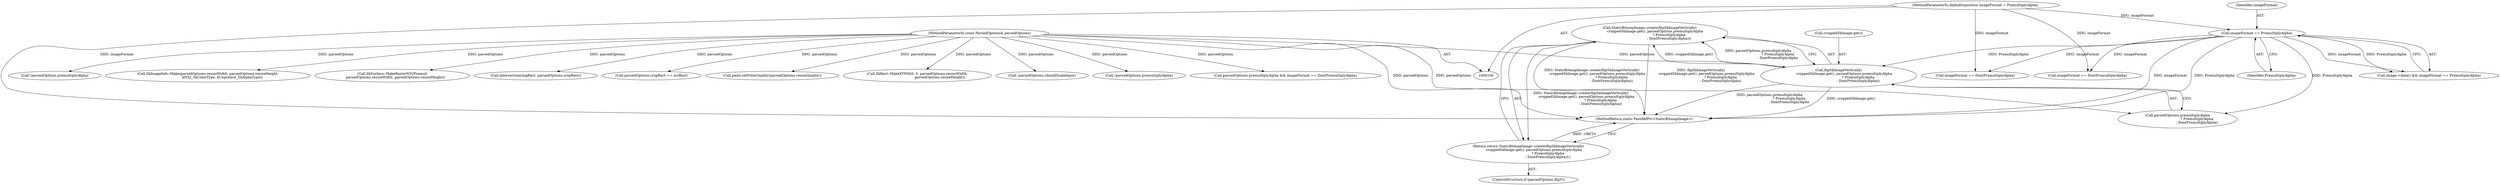 digraph "0_Chrome_d59a4441697f6253e7dc3f7ae5caad6e5fd2c778_1@API" {
"1000234" [label="(Call,StaticBitmapImage::create(flipSkImageVertically(\n          croppedSkImage.get(), parsedOptions.premultiplyAlpha\n                                    ? PremultiplyAlpha\n                                    : DontPremultiplyAlpha)))"];
"1000235" [label="(Call,flipSkImageVertically(\n          croppedSkImage.get(), parsedOptions.premultiplyAlpha\n                                    ? PremultiplyAlpha\n                                    : DontPremultiplyAlpha))"];
"1000102" [label="(MethodParameterIn,const ParsedOptions& parsedOptions)"];
"1000189" [label="(Call,imageFormat == PremultiplyAlpha)"];
"1000103" [label="(MethodParameterIn,AlphaDisposition imageFormat = PremultiplyAlpha)"];
"1000233" [label="(Return,return StaticBitmapImage::create(flipSkImageVertically(\n          croppedSkImage.get(), parsedOptions.premultiplyAlpha\n                                    ? PremultiplyAlpha\n                                    : DontPremultiplyAlpha));)"];
"1000128" [label="(Call,SkImageInfo::Make(parsedOptions.resizeWidth, parsedOptions.resizeHeight,\n                           kN32_SkColorType, kUnpremul_SkAlphaType))"];
"1000373" [label="(Call,imageFormat == DontPremultiplyAlpha)"];
"1000263" [label="(Call,SkSurface::MakeRasterN32Premul(\n      parsedOptions.resizeWidth, parsedOptions.resizeHeight))"];
"1000112" [label="(Call,intersection(imgRect, parsedOptions.cropRect))"];
"1000214" [label="(Call,parsedOptions.cropRect == srcRect)"];
"1000189" [label="(Call,imageFormat == PremultiplyAlpha)"];
"1000233" [label="(Return,return StaticBitmapImage::create(flipSkImageVertically(\n          croppedSkImage.get(), parsedOptions.premultiplyAlpha\n                                    ? PremultiplyAlpha\n                                    : DontPremultiplyAlpha));)"];
"1000235" [label="(Call,flipSkImageVertically(\n          croppedSkImage.get(), parsedOptions.premultiplyAlpha\n                                    ? PremultiplyAlpha\n                                    : DontPremultiplyAlpha))"];
"1000348" [label="(Call,paint.setFilterQuality(parsedOptions.resizeQuality))"];
"1000187" [label="(Call,image->data() && imageFormat == PremultiplyAlpha)"];
"1000338" [label="(Call,SkRect::MakeXYWH(0, 0, parsedOptions.resizeWidth,\n                                          parsedOptions.resizeHeight))"];
"1000191" [label="(Identifier,PremultiplyAlpha)"];
"1000219" [label="(Call,!parsedOptions.shouldScaleInput)"];
"1000102" [label="(MethodParameterIn,const ParsedOptions& parsedOptions)"];
"1000236" [label="(Call,croppedSkImage.get())"];
"1000190" [label="(Identifier,imageFormat)"];
"1000388" [label="(MethodReturn,static PassRefPtr<StaticBitmapImage>)"];
"1000120" [label="(Call,!parsedOptions.premultiplyAlpha)"];
"1000248" [label="(Call,imageFormat == DontPremultiplyAlpha)"];
"1000237" [label="(Call,parsedOptions.premultiplyAlpha\n                                    ? PremultiplyAlpha\n                                    : DontPremultiplyAlpha)"];
"1000244" [label="(Call,parsedOptions.premultiplyAlpha && imageFormat == DontPremultiplyAlpha)"];
"1000234" [label="(Call,StaticBitmapImage::create(flipSkImageVertically(\n          croppedSkImage.get(), parsedOptions.premultiplyAlpha\n                                    ? PremultiplyAlpha\n                                    : DontPremultiplyAlpha)))"];
"1000103" [label="(MethodParameterIn,AlphaDisposition imageFormat = PremultiplyAlpha)"];
"1000229" [label="(ControlStructure,if (parsedOptions.flipY))"];
"1000179" [label="(Call,!parsedOptions.premultiplyAlpha)"];
"1000234" -> "1000233"  [label="AST: "];
"1000234" -> "1000235"  [label="CFG: "];
"1000235" -> "1000234"  [label="AST: "];
"1000233" -> "1000234"  [label="CFG: "];
"1000234" -> "1000388"  [label="DDG: flipSkImageVertically(\n          croppedSkImage.get(), parsedOptions.premultiplyAlpha\n                                    ? PremultiplyAlpha\n                                    : DontPremultiplyAlpha)"];
"1000234" -> "1000388"  [label="DDG: StaticBitmapImage::create(flipSkImageVertically(\n          croppedSkImage.get(), parsedOptions.premultiplyAlpha\n                                    ? PremultiplyAlpha\n                                    : DontPremultiplyAlpha))"];
"1000234" -> "1000233"  [label="DDG: StaticBitmapImage::create(flipSkImageVertically(\n          croppedSkImage.get(), parsedOptions.premultiplyAlpha\n                                    ? PremultiplyAlpha\n                                    : DontPremultiplyAlpha))"];
"1000235" -> "1000234"  [label="DDG: croppedSkImage.get()"];
"1000235" -> "1000234"  [label="DDG: parsedOptions.premultiplyAlpha\n                                    ? PremultiplyAlpha\n                                    : DontPremultiplyAlpha"];
"1000235" -> "1000237"  [label="CFG: "];
"1000236" -> "1000235"  [label="AST: "];
"1000237" -> "1000235"  [label="AST: "];
"1000235" -> "1000388"  [label="DDG: parsedOptions.premultiplyAlpha\n                                    ? PremultiplyAlpha\n                                    : DontPremultiplyAlpha"];
"1000235" -> "1000388"  [label="DDG: croppedSkImage.get()"];
"1000102" -> "1000235"  [label="DDG: parsedOptions"];
"1000189" -> "1000235"  [label="DDG: PremultiplyAlpha"];
"1000102" -> "1000100"  [label="AST: "];
"1000102" -> "1000388"  [label="DDG: parsedOptions"];
"1000102" -> "1000112"  [label="DDG: parsedOptions"];
"1000102" -> "1000120"  [label="DDG: parsedOptions"];
"1000102" -> "1000128"  [label="DDG: parsedOptions"];
"1000102" -> "1000179"  [label="DDG: parsedOptions"];
"1000102" -> "1000214"  [label="DDG: parsedOptions"];
"1000102" -> "1000219"  [label="DDG: parsedOptions"];
"1000102" -> "1000237"  [label="DDG: parsedOptions"];
"1000102" -> "1000244"  [label="DDG: parsedOptions"];
"1000102" -> "1000263"  [label="DDG: parsedOptions"];
"1000102" -> "1000338"  [label="DDG: parsedOptions"];
"1000102" -> "1000348"  [label="DDG: parsedOptions"];
"1000189" -> "1000187"  [label="AST: "];
"1000189" -> "1000191"  [label="CFG: "];
"1000190" -> "1000189"  [label="AST: "];
"1000191" -> "1000189"  [label="AST: "];
"1000187" -> "1000189"  [label="CFG: "];
"1000189" -> "1000388"  [label="DDG: imageFormat"];
"1000189" -> "1000388"  [label="DDG: PremultiplyAlpha"];
"1000189" -> "1000187"  [label="DDG: imageFormat"];
"1000189" -> "1000187"  [label="DDG: PremultiplyAlpha"];
"1000103" -> "1000189"  [label="DDG: imageFormat"];
"1000189" -> "1000237"  [label="DDG: PremultiplyAlpha"];
"1000189" -> "1000248"  [label="DDG: imageFormat"];
"1000189" -> "1000373"  [label="DDG: imageFormat"];
"1000103" -> "1000100"  [label="AST: "];
"1000103" -> "1000388"  [label="DDG: imageFormat"];
"1000103" -> "1000248"  [label="DDG: imageFormat"];
"1000103" -> "1000373"  [label="DDG: imageFormat"];
"1000233" -> "1000229"  [label="AST: "];
"1000388" -> "1000233"  [label="CFG: "];
"1000233" -> "1000388"  [label="DDG: <RET>"];
}
